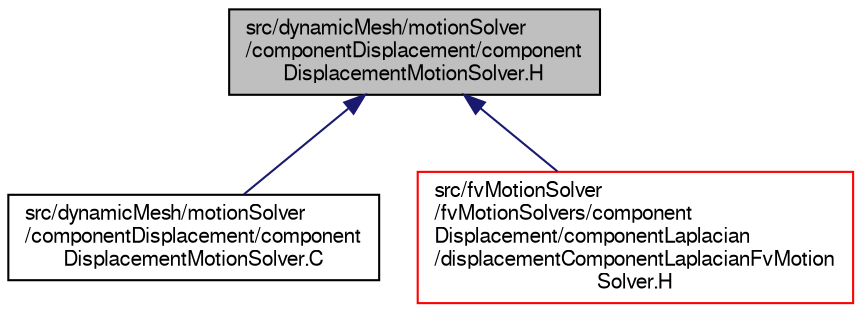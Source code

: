 digraph "src/dynamicMesh/motionSolver/componentDisplacement/componentDisplacementMotionSolver.H"
{
  bgcolor="transparent";
  edge [fontname="FreeSans",fontsize="10",labelfontname="FreeSans",labelfontsize="10"];
  node [fontname="FreeSans",fontsize="10",shape=record];
  Node282 [label="src/dynamicMesh/motionSolver\l/componentDisplacement/component\lDisplacementMotionSolver.H",height=0.2,width=0.4,color="black", fillcolor="grey75", style="filled", fontcolor="black"];
  Node282 -> Node283 [dir="back",color="midnightblue",fontsize="10",style="solid",fontname="FreeSans"];
  Node283 [label="src/dynamicMesh/motionSolver\l/componentDisplacement/component\lDisplacementMotionSolver.C",height=0.2,width=0.4,color="black",URL="$a00605.html"];
  Node282 -> Node284 [dir="back",color="midnightblue",fontsize="10",style="solid",fontname="FreeSans"];
  Node284 [label="src/fvMotionSolver\l/fvMotionSolvers/component\lDisplacement/componentLaplacian\l/displacementComponentLaplacianFvMotion\lSolver.H",height=0.2,width=0.4,color="red",URL="$a04370.html"];
}
